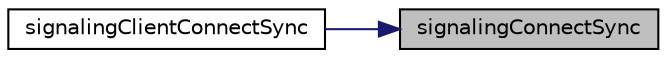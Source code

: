 digraph "signalingConnectSync"
{
 // LATEX_PDF_SIZE
  edge [fontname="Helvetica",fontsize="10",labelfontname="Helvetica",labelfontsize="10"];
  node [fontname="Helvetica",fontsize="10",shape=record];
  rankdir="RL";
  Node1 [label="signalingConnectSync",height=0.2,width=0.4,color="black", fillcolor="grey75", style="filled", fontcolor="black",tooltip=" "];
  Node1 -> Node2 [dir="back",color="midnightblue",fontsize="10",style="solid",fontname="Helvetica"];
  Node2 [label="signalingClientConnectSync",height=0.2,width=0.4,color="black", fillcolor="white", style="filled",URL="$group__PublicMemberFunctions.html#gacb53537d7d1c72a9e304ed095fe1252f",tooltip="Connects the signaling client to the web socket in order to send/receive messages."];
}
